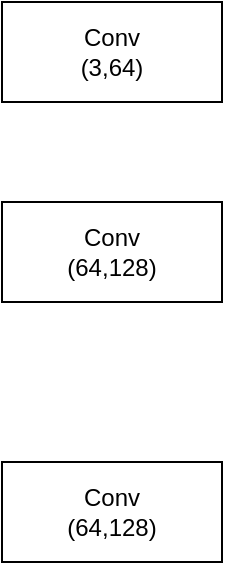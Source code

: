 <mxfile version="24.4.13" type="github">
  <diagram name="第 1 页" id="hCl2yDNeh3TqK-S4tc7e">
    <mxGraphModel dx="1050" dy="565" grid="1" gridSize="10" guides="1" tooltips="1" connect="1" arrows="1" fold="1" page="1" pageScale="1" pageWidth="827" pageHeight="1169" math="0" shadow="0">
      <root>
        <mxCell id="0" />
        <mxCell id="1" parent="0" />
        <mxCell id="8WKbj5Ray9qsl5wKkWyR-1" value="Conv&lt;br&gt;(3,64&lt;span style=&quot;background-color: initial;&quot;&gt;)&lt;/span&gt;" style="rounded=0;whiteSpace=wrap;html=1;" vertex="1" parent="1">
          <mxGeometry x="10" y="70" width="110" height="50" as="geometry" />
        </mxCell>
        <mxCell id="8WKbj5Ray9qsl5wKkWyR-2" value="Conv&lt;br&gt;(64,128&lt;span style=&quot;background-color: initial;&quot;&gt;)&lt;/span&gt;" style="rounded=0;whiteSpace=wrap;html=1;" vertex="1" parent="1">
          <mxGeometry x="10" y="170" width="110" height="50" as="geometry" />
        </mxCell>
        <mxCell id="8WKbj5Ray9qsl5wKkWyR-3" value="Conv&lt;br&gt;(64,128&lt;span style=&quot;background-color: initial;&quot;&gt;)&lt;/span&gt;" style="rounded=0;whiteSpace=wrap;html=1;" vertex="1" parent="1">
          <mxGeometry x="10" y="300" width="110" height="50" as="geometry" />
        </mxCell>
      </root>
    </mxGraphModel>
  </diagram>
</mxfile>
